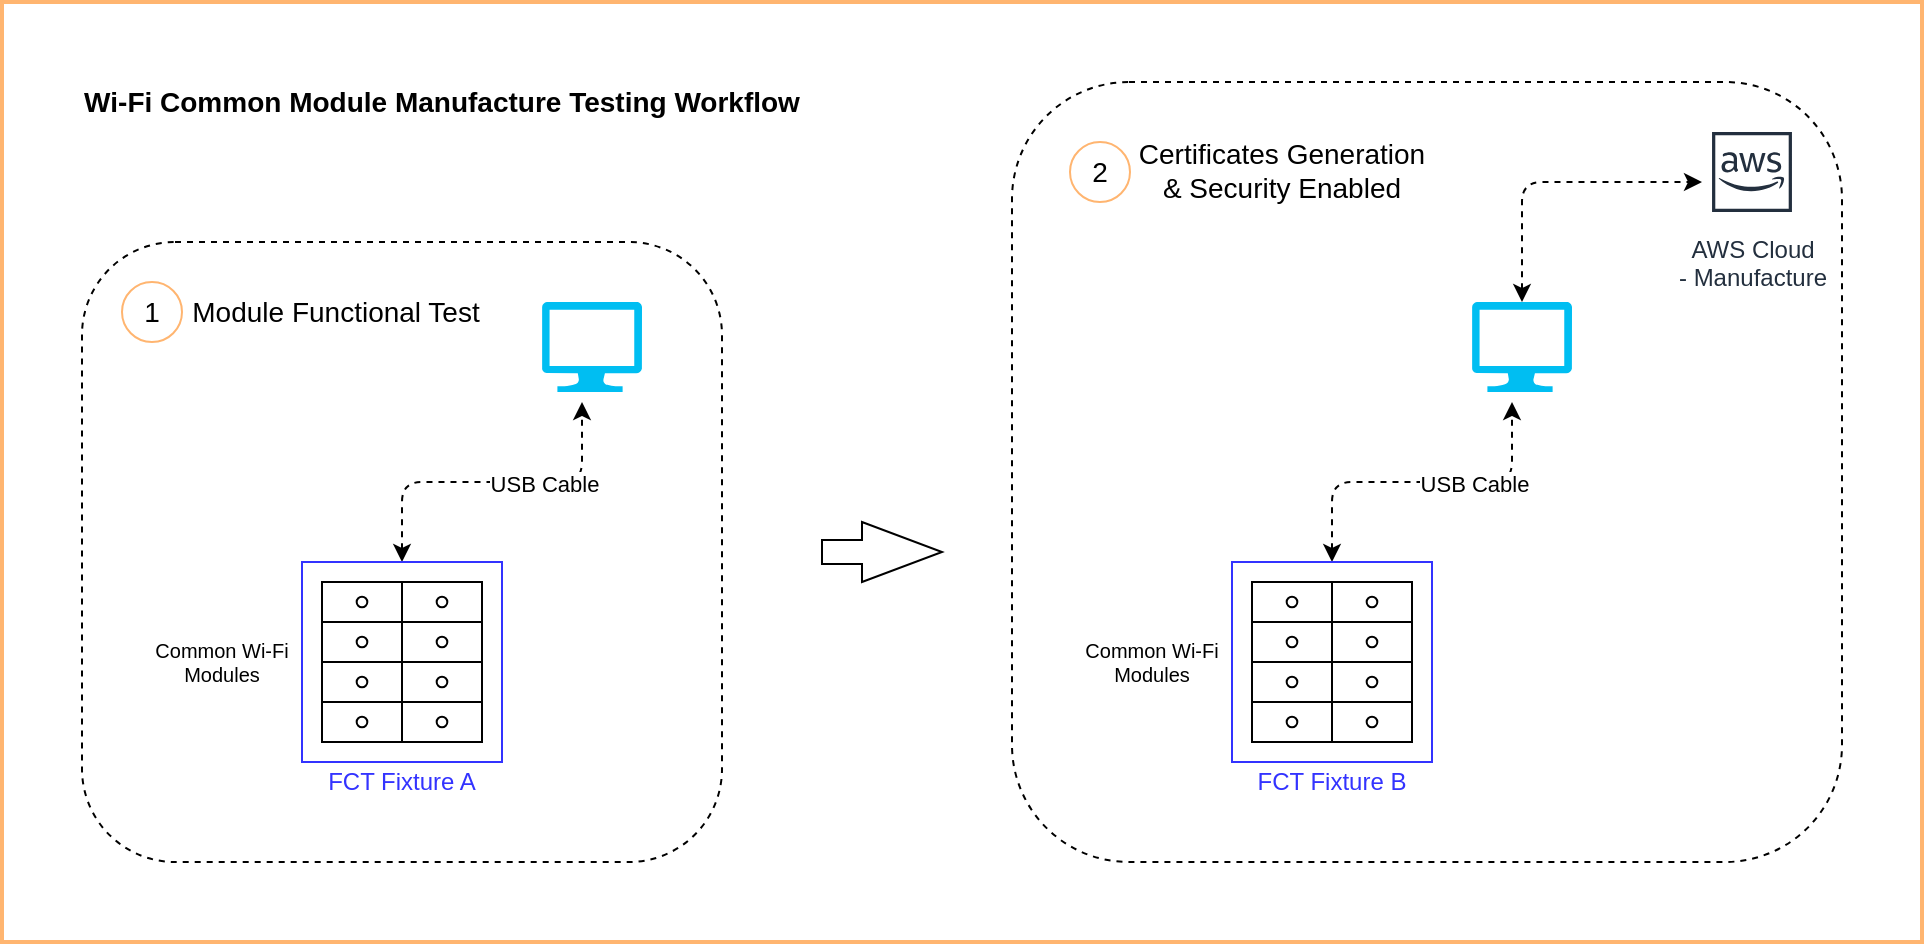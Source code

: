 <mxfile version="14.1.3" type="github">
  <diagram id="sgadY9-fXxGYqObbApi3" name="Page-1">
    <mxGraphModel dx="3443" dy="1977" grid="1" gridSize="10" guides="1" tooltips="1" connect="1" arrows="1" fold="1" page="1" pageScale="1" pageWidth="2336" pageHeight="1654" math="0" shadow="0">
      <root>
        <mxCell id="0" />
        <mxCell id="1" parent="0" />
        <mxCell id="5kMXBGe95vfFEy3XSCd7-1" value="" style="rounded=0;whiteSpace=wrap;html=1;fillColor=none;fontSize=14;fontColor=#000000;strokeColor=#FFB570;strokeWidth=2;" vertex="1" parent="1">
          <mxGeometry x="1310" y="70" width="960" height="470" as="geometry" />
        </mxCell>
        <mxCell id="5kMXBGe95vfFEy3XSCd7-2" value="" style="rounded=1;whiteSpace=wrap;html=1;fillColor=none;fontSize=10;dashed=1;" vertex="1" parent="1">
          <mxGeometry x="1815" y="110" width="415" height="390" as="geometry" />
        </mxCell>
        <mxCell id="5kMXBGe95vfFEy3XSCd7-3" value="" style="rounded=1;whiteSpace=wrap;html=1;fillColor=none;fontSize=10;dashed=1;" vertex="1" parent="1">
          <mxGeometry x="1350" y="190" width="320" height="310" as="geometry" />
        </mxCell>
        <mxCell id="5kMXBGe95vfFEy3XSCd7-4" value="1" style="ellipse;whiteSpace=wrap;html=1;aspect=fixed;strokeColor=#FFB570;fontSize=14;" vertex="1" parent="1">
          <mxGeometry x="1370" y="210" width="30" height="30" as="geometry" />
        </mxCell>
        <mxCell id="5kMXBGe95vfFEy3XSCd7-5" value="" style="pointerEvents=1;verticalLabelPosition=bottom;shadow=0;dashed=0;align=center;html=1;verticalAlign=top;shape=mxgraph.electrical.miscellaneous.terminal_board" vertex="1" parent="1">
          <mxGeometry x="1470" y="360" width="40" height="80" as="geometry" />
        </mxCell>
        <mxCell id="5kMXBGe95vfFEy3XSCd7-6" value="" style="pointerEvents=1;verticalLabelPosition=bottom;shadow=0;dashed=0;align=center;html=1;verticalAlign=top;shape=mxgraph.electrical.miscellaneous.terminal_board" vertex="1" parent="1">
          <mxGeometry x="1510" y="360" width="40" height="80" as="geometry" />
        </mxCell>
        <mxCell id="5kMXBGe95vfFEy3XSCd7-7" value="" style="endArrow=classic;html=1;dashed=1;edgeStyle=orthogonalEdgeStyle;exitX=0.5;exitY=0;exitDx=0;exitDy=0;startArrow=classic;" edge="1" parent="1" source="5kMXBGe95vfFEy3XSCd7-9">
          <mxGeometry width="50" height="50" relative="1" as="geometry">
            <mxPoint x="1510" y="335" as="sourcePoint" />
            <mxPoint x="1600" y="270" as="targetPoint" />
            <Array as="points">
              <mxPoint x="1510" y="310" />
              <mxPoint x="1600" y="310" />
            </Array>
          </mxGeometry>
        </mxCell>
        <mxCell id="5kMXBGe95vfFEy3XSCd7-8" value="USB Cable" style="edgeLabel;html=1;align=center;verticalAlign=middle;resizable=0;points=[];" vertex="1" connectable="0" parent="5kMXBGe95vfFEy3XSCd7-7">
          <mxGeometry x="0.308" y="-1" relative="1" as="geometry">
            <mxPoint as="offset" />
          </mxGeometry>
        </mxCell>
        <mxCell id="5kMXBGe95vfFEy3XSCd7-9" value="" style="whiteSpace=wrap;html=1;aspect=fixed;fillColor=none;strokeColor=#3333FF;" vertex="1" parent="1">
          <mxGeometry x="1460" y="350" width="100" height="100" as="geometry" />
        </mxCell>
        <mxCell id="5kMXBGe95vfFEy3XSCd7-10" value="" style="verticalLabelPosition=bottom;html=1;verticalAlign=top;align=center;strokeColor=none;fillColor=#00BEF2;shape=mxgraph.azure.computer;pointerEvents=1;" vertex="1" parent="1">
          <mxGeometry x="1580" y="220" width="50" height="45" as="geometry" />
        </mxCell>
        <mxCell id="5kMXBGe95vfFEy3XSCd7-11" value="FCT Fixture A" style="text;html=1;strokeColor=none;fillColor=none;align=center;verticalAlign=middle;whiteSpace=wrap;rounded=0;fontColor=#3333FF;" vertex="1" parent="1">
          <mxGeometry x="1470" y="450" width="80" height="20" as="geometry" />
        </mxCell>
        <mxCell id="5kMXBGe95vfFEy3XSCd7-12" value="Common Wi-Fi Modules" style="text;html=1;strokeColor=none;fillColor=none;align=center;verticalAlign=middle;whiteSpace=wrap;rounded=0;fontSize=10;" vertex="1" parent="1">
          <mxGeometry x="1370" y="390" width="100" height="20" as="geometry" />
        </mxCell>
        <mxCell id="5kMXBGe95vfFEy3XSCd7-13" value="AWS Cloud &lt;br&gt;- Manufacture" style="outlineConnect=0;fontColor=#232F3E;gradientColor=none;strokeColor=#232F3E;fillColor=#ffffff;dashed=0;verticalLabelPosition=bottom;verticalAlign=top;align=center;html=1;fontSize=12;fontStyle=0;aspect=fixed;shape=mxgraph.aws4.resourceIcon;resIcon=mxgraph.aws4.aws_cloud;" vertex="1" parent="1">
          <mxGeometry x="2160" y="130" width="50" height="50" as="geometry" />
        </mxCell>
        <mxCell id="5kMXBGe95vfFEy3XSCd7-14" value="" style="endArrow=classic;html=1;dashed=1;edgeStyle=orthogonalEdgeStyle;exitX=0.5;exitY=0;exitDx=0;exitDy=0;startArrow=classic;" edge="1" parent="1">
          <mxGeometry width="50" height="50" relative="1" as="geometry">
            <mxPoint x="2070" y="220" as="sourcePoint" />
            <mxPoint x="2160" y="160" as="targetPoint" />
            <Array as="points">
              <mxPoint x="2070" y="160" />
              <mxPoint x="2160" y="160" />
            </Array>
          </mxGeometry>
        </mxCell>
        <mxCell id="5kMXBGe95vfFEy3XSCd7-15" value="" style="html=1;shadow=0;dashed=0;align=center;verticalAlign=middle;shape=mxgraph.arrows2.arrow;dy=0.6;dx=40;notch=0;strokeColor=#000000;fillColor=none;fontSize=10;fontColor=#000000;" vertex="1" parent="1">
          <mxGeometry x="1720" y="330" width="60" height="30" as="geometry" />
        </mxCell>
        <mxCell id="5kMXBGe95vfFEy3XSCd7-16" value="2" style="ellipse;whiteSpace=wrap;html=1;aspect=fixed;strokeColor=#FFB570;fontSize=14;" vertex="1" parent="1">
          <mxGeometry x="1844" y="140" width="30" height="30" as="geometry" />
        </mxCell>
        <mxCell id="5kMXBGe95vfFEy3XSCd7-17" value="" style="pointerEvents=1;verticalLabelPosition=bottom;shadow=0;dashed=0;align=center;html=1;verticalAlign=top;shape=mxgraph.electrical.miscellaneous.terminal_board" vertex="1" parent="1">
          <mxGeometry x="1935" y="360" width="40" height="80" as="geometry" />
        </mxCell>
        <mxCell id="5kMXBGe95vfFEy3XSCd7-18" value="" style="pointerEvents=1;verticalLabelPosition=bottom;shadow=0;dashed=0;align=center;html=1;verticalAlign=top;shape=mxgraph.electrical.miscellaneous.terminal_board" vertex="1" parent="1">
          <mxGeometry x="1975" y="360" width="40" height="80" as="geometry" />
        </mxCell>
        <mxCell id="5kMXBGe95vfFEy3XSCd7-19" value="" style="endArrow=classic;html=1;dashed=1;edgeStyle=orthogonalEdgeStyle;exitX=0.5;exitY=0;exitDx=0;exitDy=0;startArrow=classic;" edge="1" parent="1" source="5kMXBGe95vfFEy3XSCd7-21">
          <mxGeometry width="50" height="50" relative="1" as="geometry">
            <mxPoint x="1975" y="335" as="sourcePoint" />
            <mxPoint x="2065" y="270" as="targetPoint" />
            <Array as="points">
              <mxPoint x="1975" y="310" />
              <mxPoint x="2065" y="310" />
            </Array>
          </mxGeometry>
        </mxCell>
        <mxCell id="5kMXBGe95vfFEy3XSCd7-20" value="USB Cable" style="edgeLabel;html=1;align=center;verticalAlign=middle;resizable=0;points=[];" vertex="1" connectable="0" parent="5kMXBGe95vfFEy3XSCd7-19">
          <mxGeometry x="0.308" y="-1" relative="1" as="geometry">
            <mxPoint as="offset" />
          </mxGeometry>
        </mxCell>
        <mxCell id="5kMXBGe95vfFEy3XSCd7-21" value="" style="whiteSpace=wrap;html=1;aspect=fixed;fillColor=none;strokeColor=#3333FF;" vertex="1" parent="1">
          <mxGeometry x="1925" y="350" width="100" height="100" as="geometry" />
        </mxCell>
        <mxCell id="5kMXBGe95vfFEy3XSCd7-22" value="" style="verticalLabelPosition=bottom;html=1;verticalAlign=top;align=center;strokeColor=none;fillColor=#00BEF2;shape=mxgraph.azure.computer;pointerEvents=1;" vertex="1" parent="1">
          <mxGeometry x="2045" y="220" width="50" height="45" as="geometry" />
        </mxCell>
        <mxCell id="5kMXBGe95vfFEy3XSCd7-23" value="FCT Fixture B" style="text;html=1;strokeColor=none;fillColor=none;align=center;verticalAlign=middle;whiteSpace=wrap;rounded=0;fontColor=#3333FF;" vertex="1" parent="1">
          <mxGeometry x="1935" y="450" width="80" height="20" as="geometry" />
        </mxCell>
        <mxCell id="5kMXBGe95vfFEy3XSCd7-24" value="Common Wi-Fi Modules" style="text;html=1;strokeColor=none;fillColor=none;align=center;verticalAlign=middle;whiteSpace=wrap;rounded=0;fontSize=10;" vertex="1" parent="1">
          <mxGeometry x="1835" y="390" width="100" height="20" as="geometry" />
        </mxCell>
        <mxCell id="5kMXBGe95vfFEy3XSCd7-25" value="Module Functional Test" style="text;html=1;strokeColor=none;fillColor=none;align=center;verticalAlign=middle;whiteSpace=wrap;rounded=0;fontSize=14;" vertex="1" parent="1">
          <mxGeometry x="1402" y="215" width="150" height="20" as="geometry" />
        </mxCell>
        <mxCell id="5kMXBGe95vfFEy3XSCd7-26" value="Certificates Generation&lt;br&gt;&amp;amp; Security Enabled" style="text;html=1;strokeColor=none;fillColor=none;align=center;verticalAlign=middle;whiteSpace=wrap;rounded=0;fontSize=14;" vertex="1" parent="1">
          <mxGeometry x="1875" y="144" width="150" height="20" as="geometry" />
        </mxCell>
        <mxCell id="5kMXBGe95vfFEy3XSCd7-27" value="Wi-Fi Common Module Manufacture Testing Workflow" style="text;html=1;strokeColor=none;fillColor=none;align=center;verticalAlign=middle;whiteSpace=wrap;rounded=0;fontSize=14;fontStyle=1" vertex="1" parent="1">
          <mxGeometry x="1350" y="110" width="360" height="20" as="geometry" />
        </mxCell>
      </root>
    </mxGraphModel>
  </diagram>
</mxfile>
